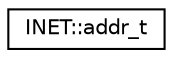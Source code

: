 digraph "Graphical Class Hierarchy"
{
  edge [fontname="Helvetica",fontsize="10",labelfontname="Helvetica",labelfontsize="10"];
  node [fontname="Helvetica",fontsize="10",shape=record];
  rankdir="LR";
  Node1 [label="INET::addr_t",height=0.2,width=0.4,color="black", fillcolor="white", style="filled",URL="$d8/d09/structINET_1_1addr__t.html"];
}
